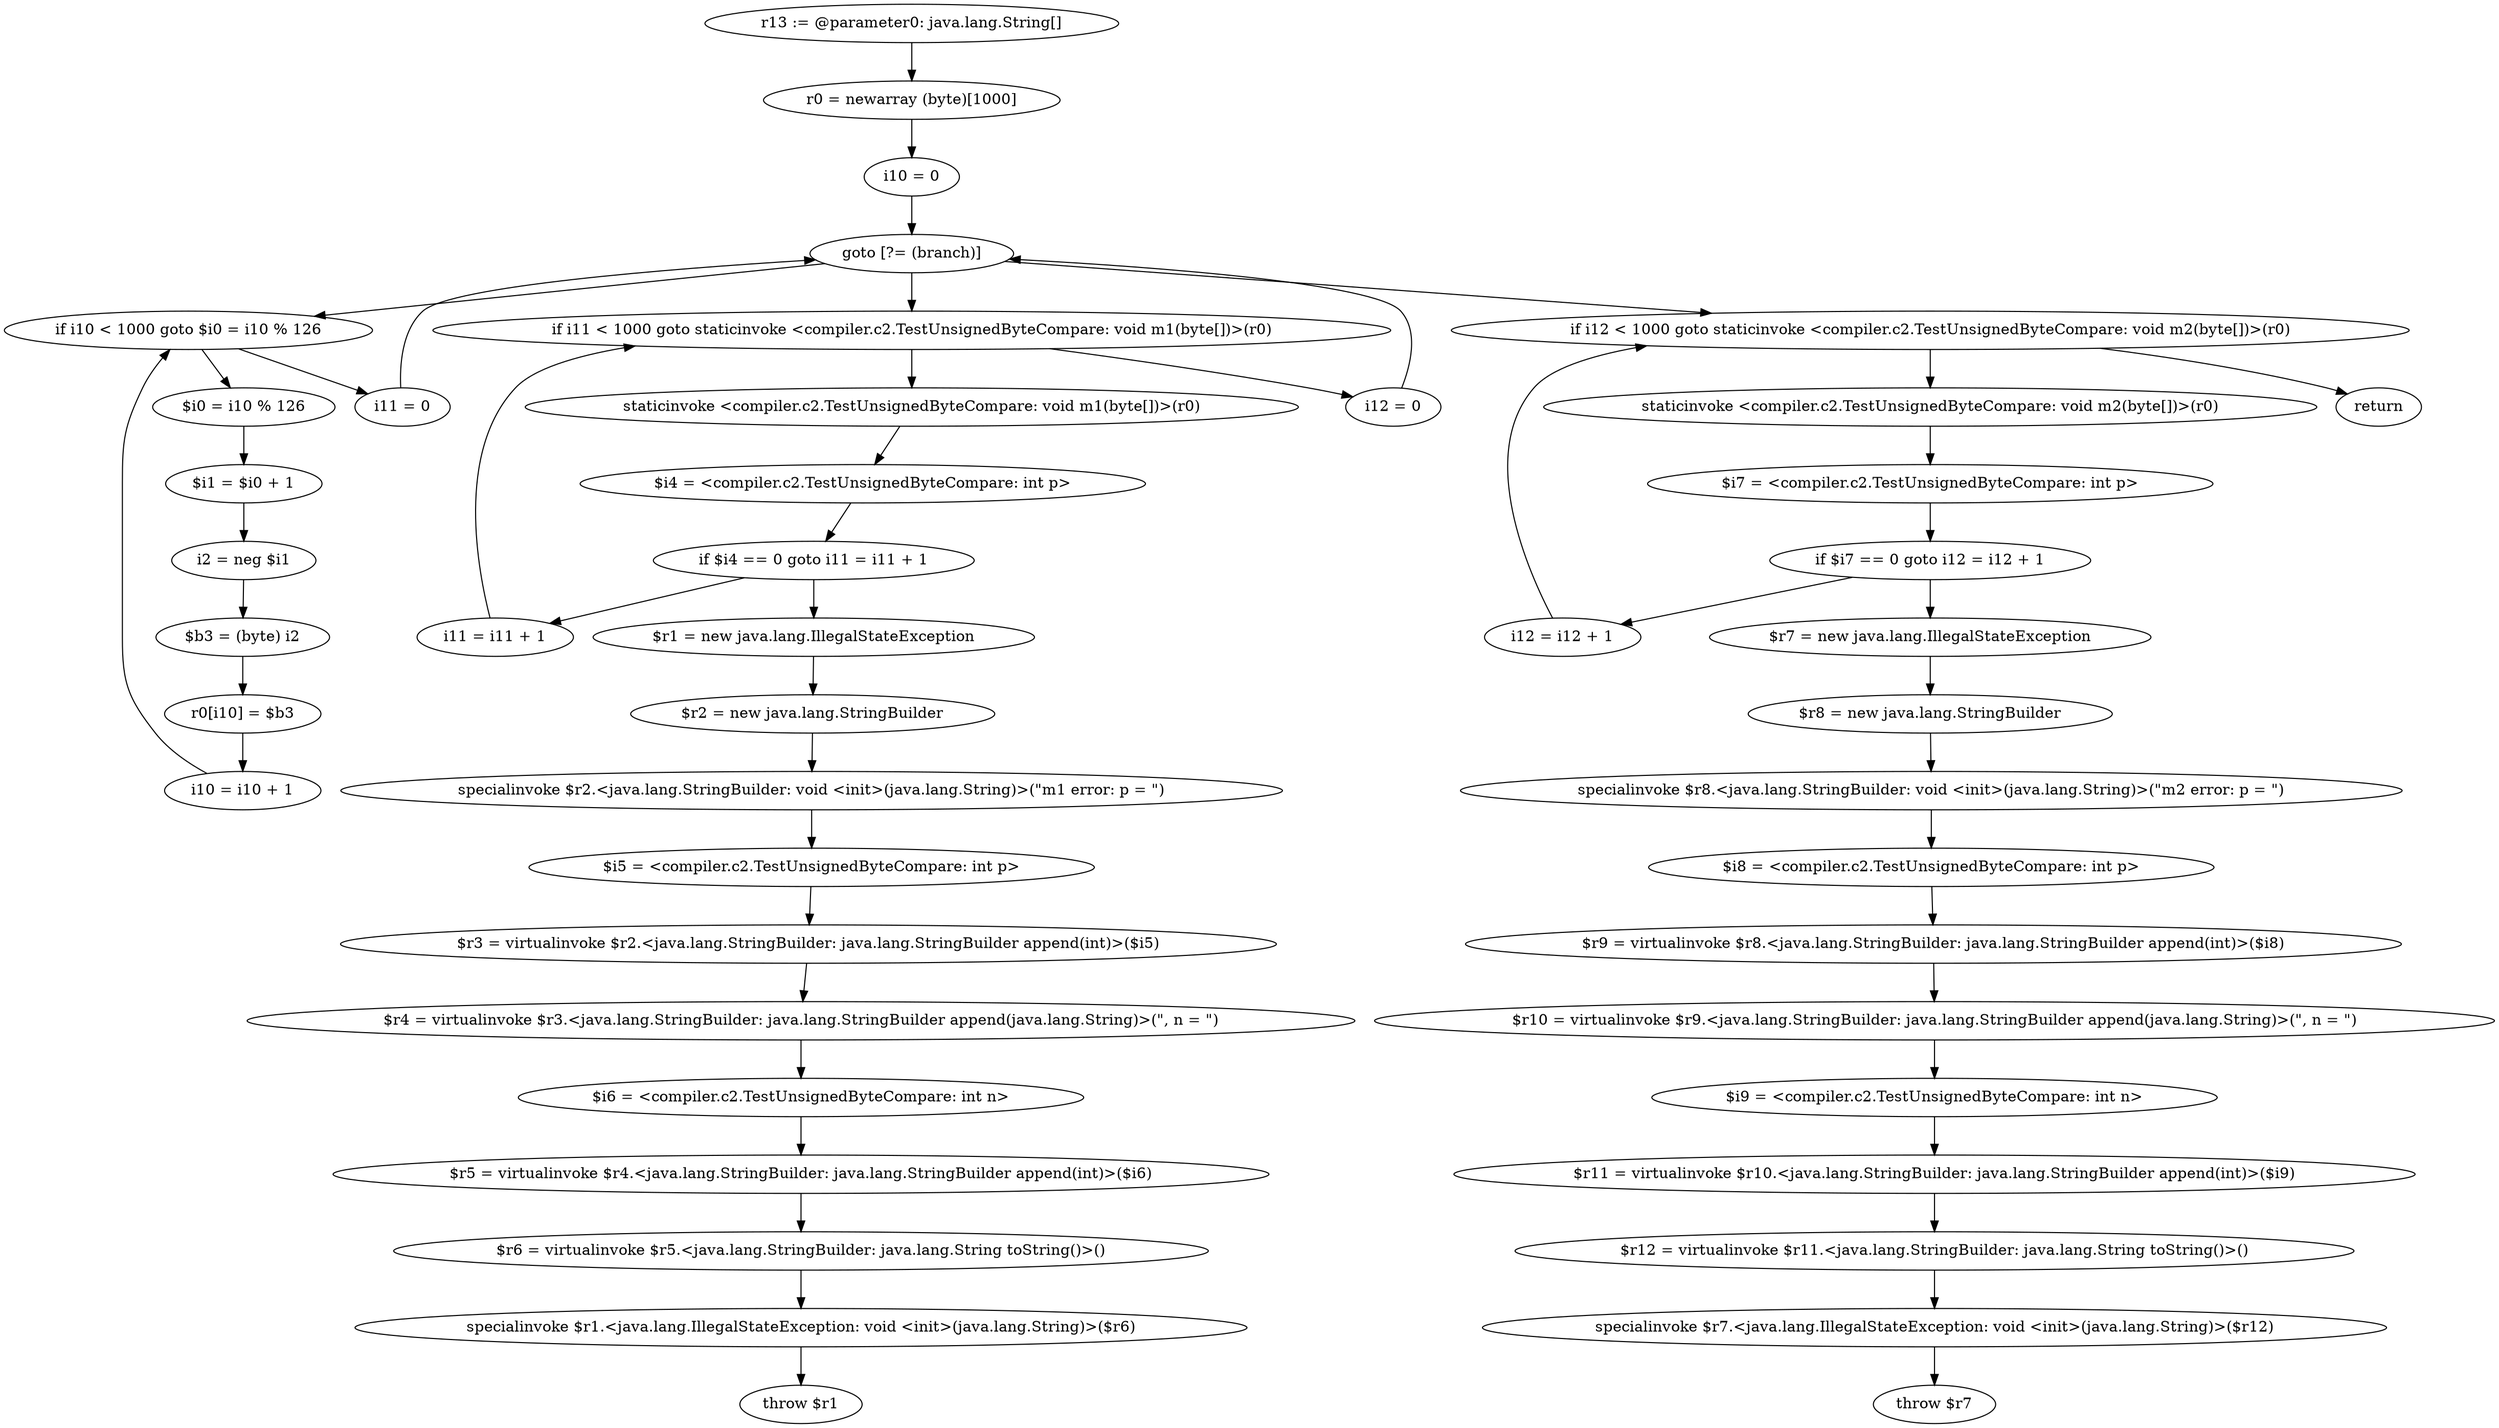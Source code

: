 digraph "unitGraph" {
    "r13 := @parameter0: java.lang.String[]"
    "r0 = newarray (byte)[1000]"
    "i10 = 0"
    "goto [?= (branch)]"
    "$i0 = i10 % 126"
    "$i1 = $i0 + 1"
    "i2 = neg $i1"
    "$b3 = (byte) i2"
    "r0[i10] = $b3"
    "i10 = i10 + 1"
    "if i10 < 1000 goto $i0 = i10 % 126"
    "i11 = 0"
    "staticinvoke <compiler.c2.TestUnsignedByteCompare: void m1(byte[])>(r0)"
    "$i4 = <compiler.c2.TestUnsignedByteCompare: int p>"
    "if $i4 == 0 goto i11 = i11 + 1"
    "$r1 = new java.lang.IllegalStateException"
    "$r2 = new java.lang.StringBuilder"
    "specialinvoke $r2.<java.lang.StringBuilder: void <init>(java.lang.String)>(\"m1 error: p = \")"
    "$i5 = <compiler.c2.TestUnsignedByteCompare: int p>"
    "$r3 = virtualinvoke $r2.<java.lang.StringBuilder: java.lang.StringBuilder append(int)>($i5)"
    "$r4 = virtualinvoke $r3.<java.lang.StringBuilder: java.lang.StringBuilder append(java.lang.String)>(\", n = \")"
    "$i6 = <compiler.c2.TestUnsignedByteCompare: int n>"
    "$r5 = virtualinvoke $r4.<java.lang.StringBuilder: java.lang.StringBuilder append(int)>($i6)"
    "$r6 = virtualinvoke $r5.<java.lang.StringBuilder: java.lang.String toString()>()"
    "specialinvoke $r1.<java.lang.IllegalStateException: void <init>(java.lang.String)>($r6)"
    "throw $r1"
    "i11 = i11 + 1"
    "if i11 < 1000 goto staticinvoke <compiler.c2.TestUnsignedByteCompare: void m1(byte[])>(r0)"
    "i12 = 0"
    "staticinvoke <compiler.c2.TestUnsignedByteCompare: void m2(byte[])>(r0)"
    "$i7 = <compiler.c2.TestUnsignedByteCompare: int p>"
    "if $i7 == 0 goto i12 = i12 + 1"
    "$r7 = new java.lang.IllegalStateException"
    "$r8 = new java.lang.StringBuilder"
    "specialinvoke $r8.<java.lang.StringBuilder: void <init>(java.lang.String)>(\"m2 error: p = \")"
    "$i8 = <compiler.c2.TestUnsignedByteCompare: int p>"
    "$r9 = virtualinvoke $r8.<java.lang.StringBuilder: java.lang.StringBuilder append(int)>($i8)"
    "$r10 = virtualinvoke $r9.<java.lang.StringBuilder: java.lang.StringBuilder append(java.lang.String)>(\", n = \")"
    "$i9 = <compiler.c2.TestUnsignedByteCompare: int n>"
    "$r11 = virtualinvoke $r10.<java.lang.StringBuilder: java.lang.StringBuilder append(int)>($i9)"
    "$r12 = virtualinvoke $r11.<java.lang.StringBuilder: java.lang.String toString()>()"
    "specialinvoke $r7.<java.lang.IllegalStateException: void <init>(java.lang.String)>($r12)"
    "throw $r7"
    "i12 = i12 + 1"
    "if i12 < 1000 goto staticinvoke <compiler.c2.TestUnsignedByteCompare: void m2(byte[])>(r0)"
    "return"
    "r13 := @parameter0: java.lang.String[]"->"r0 = newarray (byte)[1000]";
    "r0 = newarray (byte)[1000]"->"i10 = 0";
    "i10 = 0"->"goto [?= (branch)]";
    "goto [?= (branch)]"->"if i10 < 1000 goto $i0 = i10 % 126";
    "$i0 = i10 % 126"->"$i1 = $i0 + 1";
    "$i1 = $i0 + 1"->"i2 = neg $i1";
    "i2 = neg $i1"->"$b3 = (byte) i2";
    "$b3 = (byte) i2"->"r0[i10] = $b3";
    "r0[i10] = $b3"->"i10 = i10 + 1";
    "i10 = i10 + 1"->"if i10 < 1000 goto $i0 = i10 % 126";
    "if i10 < 1000 goto $i0 = i10 % 126"->"i11 = 0";
    "if i10 < 1000 goto $i0 = i10 % 126"->"$i0 = i10 % 126";
    "i11 = 0"->"goto [?= (branch)]";
    "goto [?= (branch)]"->"if i11 < 1000 goto staticinvoke <compiler.c2.TestUnsignedByteCompare: void m1(byte[])>(r0)";
    "staticinvoke <compiler.c2.TestUnsignedByteCompare: void m1(byte[])>(r0)"->"$i4 = <compiler.c2.TestUnsignedByteCompare: int p>";
    "$i4 = <compiler.c2.TestUnsignedByteCompare: int p>"->"if $i4 == 0 goto i11 = i11 + 1";
    "if $i4 == 0 goto i11 = i11 + 1"->"$r1 = new java.lang.IllegalStateException";
    "if $i4 == 0 goto i11 = i11 + 1"->"i11 = i11 + 1";
    "$r1 = new java.lang.IllegalStateException"->"$r2 = new java.lang.StringBuilder";
    "$r2 = new java.lang.StringBuilder"->"specialinvoke $r2.<java.lang.StringBuilder: void <init>(java.lang.String)>(\"m1 error: p = \")";
    "specialinvoke $r2.<java.lang.StringBuilder: void <init>(java.lang.String)>(\"m1 error: p = \")"->"$i5 = <compiler.c2.TestUnsignedByteCompare: int p>";
    "$i5 = <compiler.c2.TestUnsignedByteCompare: int p>"->"$r3 = virtualinvoke $r2.<java.lang.StringBuilder: java.lang.StringBuilder append(int)>($i5)";
    "$r3 = virtualinvoke $r2.<java.lang.StringBuilder: java.lang.StringBuilder append(int)>($i5)"->"$r4 = virtualinvoke $r3.<java.lang.StringBuilder: java.lang.StringBuilder append(java.lang.String)>(\", n = \")";
    "$r4 = virtualinvoke $r3.<java.lang.StringBuilder: java.lang.StringBuilder append(java.lang.String)>(\", n = \")"->"$i6 = <compiler.c2.TestUnsignedByteCompare: int n>";
    "$i6 = <compiler.c2.TestUnsignedByteCompare: int n>"->"$r5 = virtualinvoke $r4.<java.lang.StringBuilder: java.lang.StringBuilder append(int)>($i6)";
    "$r5 = virtualinvoke $r4.<java.lang.StringBuilder: java.lang.StringBuilder append(int)>($i6)"->"$r6 = virtualinvoke $r5.<java.lang.StringBuilder: java.lang.String toString()>()";
    "$r6 = virtualinvoke $r5.<java.lang.StringBuilder: java.lang.String toString()>()"->"specialinvoke $r1.<java.lang.IllegalStateException: void <init>(java.lang.String)>($r6)";
    "specialinvoke $r1.<java.lang.IllegalStateException: void <init>(java.lang.String)>($r6)"->"throw $r1";
    "i11 = i11 + 1"->"if i11 < 1000 goto staticinvoke <compiler.c2.TestUnsignedByteCompare: void m1(byte[])>(r0)";
    "if i11 < 1000 goto staticinvoke <compiler.c2.TestUnsignedByteCompare: void m1(byte[])>(r0)"->"i12 = 0";
    "if i11 < 1000 goto staticinvoke <compiler.c2.TestUnsignedByteCompare: void m1(byte[])>(r0)"->"staticinvoke <compiler.c2.TestUnsignedByteCompare: void m1(byte[])>(r0)";
    "i12 = 0"->"goto [?= (branch)]";
    "goto [?= (branch)]"->"if i12 < 1000 goto staticinvoke <compiler.c2.TestUnsignedByteCompare: void m2(byte[])>(r0)";
    "staticinvoke <compiler.c2.TestUnsignedByteCompare: void m2(byte[])>(r0)"->"$i7 = <compiler.c2.TestUnsignedByteCompare: int p>";
    "$i7 = <compiler.c2.TestUnsignedByteCompare: int p>"->"if $i7 == 0 goto i12 = i12 + 1";
    "if $i7 == 0 goto i12 = i12 + 1"->"$r7 = new java.lang.IllegalStateException";
    "if $i7 == 0 goto i12 = i12 + 1"->"i12 = i12 + 1";
    "$r7 = new java.lang.IllegalStateException"->"$r8 = new java.lang.StringBuilder";
    "$r8 = new java.lang.StringBuilder"->"specialinvoke $r8.<java.lang.StringBuilder: void <init>(java.lang.String)>(\"m2 error: p = \")";
    "specialinvoke $r8.<java.lang.StringBuilder: void <init>(java.lang.String)>(\"m2 error: p = \")"->"$i8 = <compiler.c2.TestUnsignedByteCompare: int p>";
    "$i8 = <compiler.c2.TestUnsignedByteCompare: int p>"->"$r9 = virtualinvoke $r8.<java.lang.StringBuilder: java.lang.StringBuilder append(int)>($i8)";
    "$r9 = virtualinvoke $r8.<java.lang.StringBuilder: java.lang.StringBuilder append(int)>($i8)"->"$r10 = virtualinvoke $r9.<java.lang.StringBuilder: java.lang.StringBuilder append(java.lang.String)>(\", n = \")";
    "$r10 = virtualinvoke $r9.<java.lang.StringBuilder: java.lang.StringBuilder append(java.lang.String)>(\", n = \")"->"$i9 = <compiler.c2.TestUnsignedByteCompare: int n>";
    "$i9 = <compiler.c2.TestUnsignedByteCompare: int n>"->"$r11 = virtualinvoke $r10.<java.lang.StringBuilder: java.lang.StringBuilder append(int)>($i9)";
    "$r11 = virtualinvoke $r10.<java.lang.StringBuilder: java.lang.StringBuilder append(int)>($i9)"->"$r12 = virtualinvoke $r11.<java.lang.StringBuilder: java.lang.String toString()>()";
    "$r12 = virtualinvoke $r11.<java.lang.StringBuilder: java.lang.String toString()>()"->"specialinvoke $r7.<java.lang.IllegalStateException: void <init>(java.lang.String)>($r12)";
    "specialinvoke $r7.<java.lang.IllegalStateException: void <init>(java.lang.String)>($r12)"->"throw $r7";
    "i12 = i12 + 1"->"if i12 < 1000 goto staticinvoke <compiler.c2.TestUnsignedByteCompare: void m2(byte[])>(r0)";
    "if i12 < 1000 goto staticinvoke <compiler.c2.TestUnsignedByteCompare: void m2(byte[])>(r0)"->"return";
    "if i12 < 1000 goto staticinvoke <compiler.c2.TestUnsignedByteCompare: void m2(byte[])>(r0)"->"staticinvoke <compiler.c2.TestUnsignedByteCompare: void m2(byte[])>(r0)";
}
